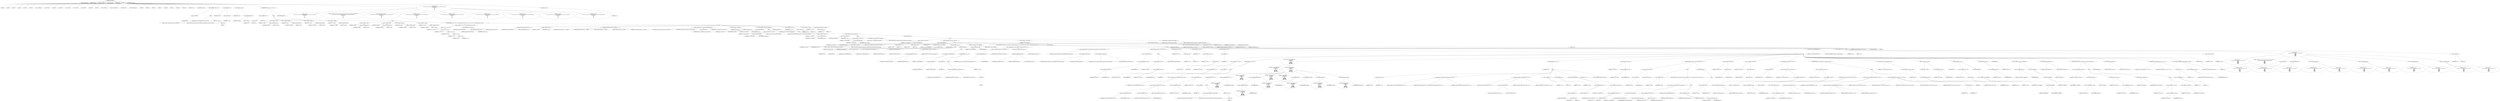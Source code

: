 digraph hostapd_notif_assoc {  
"1000130" [label = "(METHOD,hostapd_notif_assoc)" ]
"1000131" [label = "(PARAM,hostapd_data *hapd)" ]
"1000132" [label = "(PARAM,const u8 *addr)" ]
"1000133" [label = "(PARAM,const u8 *req_ies)" ]
"1000134" [label = "(PARAM,size_t req_ies_len)" ]
"1000135" [label = "(PARAM,int reassoc)" ]
"1000136" [label = "(BLOCK,,)" ]
"1000137" [label = "(LOCAL,v5: int)" ]
"1000138" [label = "(LOCAL,v6: int)" ]
"1000139" [label = "(LOCAL,v8: int)" ]
"1000140" [label = "(LOCAL,v9: int)" ]
"1000141" [label = "(LOCAL,v10: int)" ]
"1000142" [label = "(LOCAL,v11: int)" ]
"1000143" [label = "(LOCAL,v12: hostapd_data *)" ]
"1000144" [label = "(LOCAL,v13: const u8 *)" ]
"1000145" [label = "(LOCAL,v14: int)" ]
"1000146" [label = "(LOCAL,v16: size_t)" ]
"1000147" [label = "(LOCAL,v17: const u8 *)" ]
"1000148" [label = "(LOCAL,v18: sta_info *)" ]
"1000149" [label = "(LOCAL,v19: sta_info *)" ]
"1000150" [label = "(LOCAL,v20: bool)" ]
"1000151" [label = "(LOCAL,v21: int)" ]
"1000152" [label = "(LOCAL,v22: unsigned int)" ]
"1000153" [label = "(LOCAL,v23: wpa_state_machine *)" ]
"1000154" [label = "(LOCAL,v24: wpa_event)" ]
"1000155" [label = "(LOCAL,v25: wpa_state_machine *)" ]
"1000156" [label = "(LOCAL,v26: int)" ]
"1000157" [label = "(LOCAL,v27: int)" ]
"1000158" [label = "(LOCAL,v28: u32)" ]
"1000159" [label = "(LOCAL,v29: int)" ]
"1000160" [label = "(LOCAL,v30: bool)" ]
"1000161" [label = "(LOCAL,v31: int)" ]
"1000162" [label = "(LOCAL,v32: u32)" ]
"1000163" [label = "(LOCAL,v33: u8 *)" ]
"1000164" [label = "(LOCAL,eid: u8 [ 1064 ])" ]
"1000165" [label = "(LOCAL,elems: ieee802_11_elems)" ]
"1000166" [label = "(CONTROL_STRUCTURE,if ( !addr ),if ( !addr ))" ]
"1000167" [label = "(<operator>.logicalNot,!addr)" ]
"1000168" [label = "(IDENTIFIER,addr,!addr)" ]
"1000169" [label = "(BLOCK,,)" ]
"1000170" [label = "(wpa_printf,wpa_printf(2, \"hostapd_notif_assoc: Skip event with no address\"))" ]
"1000171" [label = "(LITERAL,2,wpa_printf(2, \"hostapd_notif_assoc: Skip event with no address\"))" ]
"1000172" [label = "(LITERAL,\"hostapd_notif_assoc: Skip event with no address\",wpa_printf(2, \"hostapd_notif_assoc: Skip event with no address\"))" ]
"1000173" [label = "(RETURN,return -1;,return -1;)" ]
"1000174" [label = "(<operator>.minus,-1)" ]
"1000175" [label = "(LITERAL,1,-1)" ]
"1000176" [label = "(<operator>.assignment,v5 = *addr)" ]
"1000177" [label = "(IDENTIFIER,v5,v5 = *addr)" ]
"1000178" [label = "(<operator>.indirection,*addr)" ]
"1000179" [label = "(IDENTIFIER,addr,v5 = *addr)" ]
"1000180" [label = "(<operator>.assignment,v6 = addr[1])" ]
"1000181" [label = "(IDENTIFIER,v6,v6 = addr[1])" ]
"1000182" [label = "(<operator>.indirectIndexAccess,addr[1])" ]
"1000183" [label = "(IDENTIFIER,addr,v6 = addr[1])" ]
"1000184" [label = "(LITERAL,1,v6 = addr[1])" ]
"1000185" [label = "(CONTROL_STRUCTURE,if ( (v5 & 1) != 0 ),if ( (v5 & 1) != 0 ))" ]
"1000186" [label = "(<operator>.notEquals,(v5 & 1) != 0)" ]
"1000187" [label = "(<operator>.and,v5 & 1)" ]
"1000188" [label = "(IDENTIFIER,v5,v5 & 1)" ]
"1000189" [label = "(LITERAL,1,v5 & 1)" ]
"1000190" [label = "(LITERAL,0,(v5 & 1) != 0)" ]
"1000191" [label = "(BLOCK,,)" ]
"1000192" [label = "(<operator>.assignment,v8 = addr[2])" ]
"1000193" [label = "(IDENTIFIER,v8,v8 = addr[2])" ]
"1000194" [label = "(<operator>.indirectIndexAccess,addr[2])" ]
"1000195" [label = "(IDENTIFIER,addr,v8 = addr[2])" ]
"1000196" [label = "(LITERAL,2,v8 = addr[2])" ]
"1000197" [label = "(<operator>.assignment,v9 = addr[3])" ]
"1000198" [label = "(IDENTIFIER,v9,v9 = addr[3])" ]
"1000199" [label = "(<operator>.indirectIndexAccess,addr[3])" ]
"1000200" [label = "(IDENTIFIER,addr,v9 = addr[3])" ]
"1000201" [label = "(LITERAL,3,v9 = addr[3])" ]
"1000202" [label = "(<operator>.assignment,v10 = addr[4])" ]
"1000203" [label = "(IDENTIFIER,v10,v10 = addr[4])" ]
"1000204" [label = "(<operator>.indirectIndexAccess,addr[4])" ]
"1000205" [label = "(IDENTIFIER,addr,v10 = addr[4])" ]
"1000206" [label = "(LITERAL,4,v10 = addr[4])" ]
"1000207" [label = "(<operator>.assignment,v11 = addr[5])" ]
"1000208" [label = "(IDENTIFIER,v11,v11 = addr[5])" ]
"1000209" [label = "(<operator>.indirectIndexAccess,addr[5])" ]
"1000210" [label = "(IDENTIFIER,addr,v11 = addr[5])" ]
"1000211" [label = "(LITERAL,5,v11 = addr[5])" ]
"1000212" [label = "(CONTROL_STRUCTURE,else,else)" ]
"1000213" [label = "(BLOCK,,)" ]
"1000214" [label = "(<operator>.assignment,v8 = addr[2])" ]
"1000215" [label = "(IDENTIFIER,v8,v8 = addr[2])" ]
"1000216" [label = "(<operator>.indirectIndexAccess,addr[2])" ]
"1000217" [label = "(IDENTIFIER,addr,v8 = addr[2])" ]
"1000218" [label = "(LITERAL,2,v8 = addr[2])" ]
"1000219" [label = "(<operator>.assignment,v9 = addr[3])" ]
"1000220" [label = "(IDENTIFIER,v9,v9 = addr[3])" ]
"1000221" [label = "(<operator>.indirectIndexAccess,addr[3])" ]
"1000222" [label = "(IDENTIFIER,addr,v9 = addr[3])" ]
"1000223" [label = "(LITERAL,3,v9 = addr[3])" ]
"1000224" [label = "(<operator>.assignment,v10 = addr[4])" ]
"1000225" [label = "(IDENTIFIER,v10,v10 = addr[4])" ]
"1000226" [label = "(<operator>.indirectIndexAccess,addr[4])" ]
"1000227" [label = "(IDENTIFIER,addr,v10 = addr[4])" ]
"1000228" [label = "(LITERAL,4,v10 = addr[4])" ]
"1000229" [label = "(<operator>.assignment,v11 = addr[5])" ]
"1000230" [label = "(IDENTIFIER,v11,v11 = addr[5])" ]
"1000231" [label = "(<operator>.indirectIndexAccess,addr[5])" ]
"1000232" [label = "(IDENTIFIER,addr,v11 = addr[5])" ]
"1000233" [label = "(LITERAL,5,v11 = addr[5])" ]
"1000234" [label = "(CONTROL_STRUCTURE,if ( v6 | v5 | v8 | v9 | v10 | v11 && memcmp(addr, hapd->own_addr, 6u) ),if ( v6 | v5 | v8 | v9 | v10 | v11 && memcmp(addr, hapd->own_addr, 6u) ))" ]
"1000235" [label = "(<operator>.logicalAnd,v6 | v5 | v8 | v9 | v10 | v11 && memcmp(addr, hapd->own_addr, 6u))" ]
"1000236" [label = "(<operator>.or,v6 | v5 | v8 | v9 | v10 | v11)" ]
"1000237" [label = "(IDENTIFIER,v6,v6 | v5 | v8 | v9 | v10 | v11)" ]
"1000238" [label = "(<operator>.or,v5 | v8 | v9 | v10 | v11)" ]
"1000239" [label = "(IDENTIFIER,v5,v5 | v8 | v9 | v10 | v11)" ]
"1000240" [label = "(<operator>.or,v8 | v9 | v10 | v11)" ]
"1000241" [label = "(IDENTIFIER,v8,v8 | v9 | v10 | v11)" ]
"1000242" [label = "(<operator>.or,v9 | v10 | v11)" ]
"1000243" [label = "(IDENTIFIER,v9,v9 | v10 | v11)" ]
"1000244" [label = "(<operator>.or,v10 | v11)" ]
"1000245" [label = "(IDENTIFIER,v10,v10 | v11)" ]
"1000246" [label = "(IDENTIFIER,v11,v10 | v11)" ]
"1000247" [label = "(memcmp,memcmp(addr, hapd->own_addr, 6u))" ]
"1000248" [label = "(IDENTIFIER,addr,memcmp(addr, hapd->own_addr, 6u))" ]
"1000249" [label = "(<operator>.indirectFieldAccess,hapd->own_addr)" ]
"1000250" [label = "(IDENTIFIER,hapd,memcmp(addr, hapd->own_addr, 6u))" ]
"1000251" [label = "(FIELD_IDENTIFIER,own_addr,own_addr)" ]
"1000252" [label = "(LITERAL,6u,memcmp(addr, hapd->own_addr, 6u))" ]
"1000253" [label = "(BLOCK,,)" ]
"1000254" [label = "(random_add_randomness,random_add_randomness(addr, 6u))" ]
"1000255" [label = "(IDENTIFIER,addr,random_add_randomness(addr, 6u))" ]
"1000256" [label = "(LITERAL,6u,random_add_randomness(addr, 6u))" ]
"1000257" [label = "(<operator>.assignment,v12 = hapd)" ]
"1000258" [label = "(IDENTIFIER,v12,v12 = hapd)" ]
"1000259" [label = "(IDENTIFIER,hapd,v12 = hapd)" ]
"1000260" [label = "(hostapd_logger,hostapd_logger(hapd, addr, 1u, 2, \"associated\"))" ]
"1000261" [label = "(IDENTIFIER,hapd,hostapd_logger(hapd, addr, 1u, 2, \"associated\"))" ]
"1000262" [label = "(IDENTIFIER,addr,hostapd_logger(hapd, addr, 1u, 2, \"associated\"))" ]
"1000263" [label = "(LITERAL,1u,hostapd_logger(hapd, addr, 1u, 2, \"associated\"))" ]
"1000264" [label = "(LITERAL,2,hostapd_logger(hapd, addr, 1u, 2, \"associated\"))" ]
"1000265" [label = "(LITERAL,\"associated\",hostapd_logger(hapd, addr, 1u, 2, \"associated\"))" ]
"1000266" [label = "(ieee802_11_parse_elems,ieee802_11_parse_elems(req_ies, req_ies_len, &elems, 0))" ]
"1000267" [label = "(IDENTIFIER,req_ies,ieee802_11_parse_elems(req_ies, req_ies_len, &elems, 0))" ]
"1000268" [label = "(IDENTIFIER,req_ies_len,ieee802_11_parse_elems(req_ies, req_ies_len, &elems, 0))" ]
"1000269" [label = "(<operator>.addressOf,&elems)" ]
"1000270" [label = "(IDENTIFIER,elems,ieee802_11_parse_elems(req_ies, req_ies_len, &elems, 0))" ]
"1000271" [label = "(LITERAL,0,ieee802_11_parse_elems(req_ies, req_ies_len, &elems, 0))" ]
"1000272" [label = "(<operator>.assignment,v13 = elems.wps_ie)" ]
"1000273" [label = "(IDENTIFIER,v13,v13 = elems.wps_ie)" ]
"1000274" [label = "(<operator>.fieldAccess,elems.wps_ie)" ]
"1000275" [label = "(IDENTIFIER,elems,v13 = elems.wps_ie)" ]
"1000276" [label = "(FIELD_IDENTIFIER,wps_ie,wps_ie)" ]
"1000277" [label = "(CONTROL_STRUCTURE,if ( elems.wps_ie ),if ( elems.wps_ie ))" ]
"1000278" [label = "(<operator>.fieldAccess,elems.wps_ie)" ]
"1000279" [label = "(IDENTIFIER,elems,if ( elems.wps_ie ))" ]
"1000280" [label = "(FIELD_IDENTIFIER,wps_ie,wps_ie)" ]
"1000281" [label = "(BLOCK,,)" ]
"1000282" [label = "(<operator>.assignment,v14 = elems.wps_ie_len)" ]
"1000283" [label = "(IDENTIFIER,v14,v14 = elems.wps_ie_len)" ]
"1000284" [label = "(<operator>.fieldAccess,elems.wps_ie_len)" ]
"1000285" [label = "(IDENTIFIER,elems,v14 = elems.wps_ie_len)" ]
"1000286" [label = "(FIELD_IDENTIFIER,wps_ie_len,wps_ie_len)" ]
"1000287" [label = "(wpa_printf,wpa_printf(2, \"STA included WPS IE in (Re)AssocReq\"))" ]
"1000288" [label = "(LITERAL,2,wpa_printf(2, \"STA included WPS IE in (Re)AssocReq\"))" ]
"1000289" [label = "(LITERAL,\"STA included WPS IE in (Re)AssocReq\",wpa_printf(2, \"STA included WPS IE in (Re)AssocReq\"))" ]
"1000290" [label = "(CONTROL_STRUCTURE,else,else)" ]
"1000291" [label = "(BLOCK,,)" ]
"1000292" [label = "(<operator>.assignment,v13 = elems.rsn_ie)" ]
"1000293" [label = "(IDENTIFIER,v13,v13 = elems.rsn_ie)" ]
"1000294" [label = "(<operator>.fieldAccess,elems.rsn_ie)" ]
"1000295" [label = "(IDENTIFIER,elems,v13 = elems.rsn_ie)" ]
"1000296" [label = "(FIELD_IDENTIFIER,rsn_ie,rsn_ie)" ]
"1000297" [label = "(CONTROL_STRUCTURE,if ( elems.rsn_ie ),if ( elems.rsn_ie ))" ]
"1000298" [label = "(<operator>.fieldAccess,elems.rsn_ie)" ]
"1000299" [label = "(IDENTIFIER,elems,if ( elems.rsn_ie ))" ]
"1000300" [label = "(FIELD_IDENTIFIER,rsn_ie,rsn_ie)" ]
"1000301" [label = "(BLOCK,,)" ]
"1000302" [label = "(<operator>.assignment,v14 = elems.rsn_ie_len)" ]
"1000303" [label = "(IDENTIFIER,v14,v14 = elems.rsn_ie_len)" ]
"1000304" [label = "(<operator>.fieldAccess,elems.rsn_ie_len)" ]
"1000305" [label = "(IDENTIFIER,elems,v14 = elems.rsn_ie_len)" ]
"1000306" [label = "(FIELD_IDENTIFIER,rsn_ie_len,rsn_ie_len)" ]
"1000307" [label = "(wpa_printf,wpa_printf(2, \"STA included RSN IE in (Re)AssocReq\"))" ]
"1000308" [label = "(LITERAL,2,wpa_printf(2, \"STA included RSN IE in (Re)AssocReq\"))" ]
"1000309" [label = "(LITERAL,\"STA included RSN IE in (Re)AssocReq\",wpa_printf(2, \"STA included RSN IE in (Re)AssocReq\"))" ]
"1000310" [label = "(CONTROL_STRUCTURE,else,else)" ]
"1000311" [label = "(BLOCK,,)" ]
"1000312" [label = "(<operator>.assignment,v13 = elems.wpa_ie)" ]
"1000313" [label = "(IDENTIFIER,v13,v13 = elems.wpa_ie)" ]
"1000314" [label = "(<operator>.fieldAccess,elems.wpa_ie)" ]
"1000315" [label = "(IDENTIFIER,elems,v13 = elems.wpa_ie)" ]
"1000316" [label = "(FIELD_IDENTIFIER,wpa_ie,wpa_ie)" ]
"1000317" [label = "(CONTROL_STRUCTURE,if ( !elems.wpa_ie ),if ( !elems.wpa_ie ))" ]
"1000318" [label = "(<operator>.logicalNot,!elems.wpa_ie)" ]
"1000319" [label = "(<operator>.fieldAccess,elems.wpa_ie)" ]
"1000320" [label = "(IDENTIFIER,elems,!elems.wpa_ie)" ]
"1000321" [label = "(FIELD_IDENTIFIER,wpa_ie,wpa_ie)" ]
"1000322" [label = "(BLOCK,,)" ]
"1000323" [label = "(wpa_printf,wpa_printf(2, \"STA did not include WPS/RSN/WPA IE in (Re)AssocReq\"))" ]
"1000324" [label = "(LITERAL,2,wpa_printf(2, \"STA did not include WPS/RSN/WPA IE in (Re)AssocReq\"))" ]
"1000325" [label = "(LITERAL,\"STA did not include WPS/RSN/WPA IE in (Re)AssocReq\",wpa_printf(2, \"STA did not include WPS/RSN/WPA IE in (Re)AssocReq\"))" ]
"1000326" [label = "(<operator>.assignment,v17 = 0)" ]
"1000327" [label = "(IDENTIFIER,v17,v17 = 0)" ]
"1000328" [label = "(LITERAL,0,v17 = 0)" ]
"1000329" [label = "(<operator>.assignment,v16 = 0)" ]
"1000330" [label = "(IDENTIFIER,v16,v16 = 0)" ]
"1000331" [label = "(LITERAL,0,v16 = 0)" ]
"1000332" [label = "(JUMP_TARGET,LABEL_17)" ]
"1000333" [label = "(<operator>.assignment,v18 = ap_get_sta(hapd, addr))" ]
"1000334" [label = "(IDENTIFIER,v18,v18 = ap_get_sta(hapd, addr))" ]
"1000335" [label = "(ap_get_sta,ap_get_sta(hapd, addr))" ]
"1000336" [label = "(IDENTIFIER,hapd,ap_get_sta(hapd, addr))" ]
"1000337" [label = "(IDENTIFIER,addr,ap_get_sta(hapd, addr))" ]
"1000338" [label = "(CONTROL_STRUCTURE,if ( v18 ),if ( v18 ))" ]
"1000339" [label = "(IDENTIFIER,v18,if ( v18 ))" ]
"1000340" [label = "(BLOCK,,)" ]
"1000341" [label = "(<operator>.assignment,v19 = v18)" ]
"1000342" [label = "(IDENTIFIER,v19,v19 = v18)" ]
"1000343" [label = "(IDENTIFIER,v18,v19 = v18)" ]
"1000344" [label = "(ap_sta_no_session_timeout,ap_sta_no_session_timeout(hapd, v18))" ]
"1000345" [label = "(IDENTIFIER,hapd,ap_sta_no_session_timeout(hapd, v18))" ]
"1000346" [label = "(IDENTIFIER,v18,ap_sta_no_session_timeout(hapd, v18))" ]
"1000347" [label = "(accounting_sta_stop,accounting_sta_stop(hapd, v19))" ]
"1000348" [label = "(IDENTIFIER,hapd,accounting_sta_stop(hapd, v19))" ]
"1000349" [label = "(IDENTIFIER,v19,accounting_sta_stop(hapd, v19))" ]
"1000350" [label = "(<operator>.assignment,v19->timeout_next = STA_NULLFUNC)" ]
"1000351" [label = "(<operator>.indirectFieldAccess,v19->timeout_next)" ]
"1000352" [label = "(IDENTIFIER,v19,v19->timeout_next = STA_NULLFUNC)" ]
"1000353" [label = "(FIELD_IDENTIFIER,timeout_next,timeout_next)" ]
"1000354" [label = "(IDENTIFIER,STA_NULLFUNC,v19->timeout_next = STA_NULLFUNC)" ]
"1000355" [label = "(CONTROL_STRUCTURE,else,else)" ]
"1000356" [label = "(BLOCK,,)" ]
"1000357" [label = "(<operator>.assignment,v19 = ap_sta_add(hapd, addr))" ]
"1000358" [label = "(IDENTIFIER,v19,v19 = ap_sta_add(hapd, addr))" ]
"1000359" [label = "(ap_sta_add,ap_sta_add(hapd, addr))" ]
"1000360" [label = "(IDENTIFIER,hapd,ap_sta_add(hapd, addr))" ]
"1000361" [label = "(IDENTIFIER,addr,ap_sta_add(hapd, addr))" ]
"1000362" [label = "(CONTROL_STRUCTURE,if ( !v19 ),if ( !v19 ))" ]
"1000363" [label = "(<operator>.logicalNot,!v19)" ]
"1000364" [label = "(IDENTIFIER,v19,!v19)" ]
"1000365" [label = "(BLOCK,,)" ]
"1000366" [label = "(hostapd_drv_sta_disassoc,hostapd_drv_sta_disassoc(hapd, addr, 5))" ]
"1000367" [label = "(IDENTIFIER,hapd,hostapd_drv_sta_disassoc(hapd, addr, 5))" ]
"1000368" [label = "(IDENTIFIER,addr,hostapd_drv_sta_disassoc(hapd, addr, 5))" ]
"1000369" [label = "(LITERAL,5,hostapd_drv_sta_disassoc(hapd, addr, 5))" ]
"1000370" [label = "(RETURN,return -1;,return -1;)" ]
"1000371" [label = "(<operator>.minus,-1)" ]
"1000372" [label = "(LITERAL,1,-1)" ]
"1000373" [label = "(<operators>.assignmentAnd,v19->flags &= 0xFFFECFFF)" ]
"1000374" [label = "(<operator>.indirectFieldAccess,v19->flags)" ]
"1000375" [label = "(IDENTIFIER,v19,v19->flags &= 0xFFFECFFF)" ]
"1000376" [label = "(FIELD_IDENTIFIER,flags,flags)" ]
"1000377" [label = "(LITERAL,0xFFFECFFF,v19->flags &= 0xFFFECFFF)" ]
"1000378" [label = "(CONTROL_STRUCTURE,if ( hapd->iface->drv_max_acl_mac_addrs || hostapd_check_acl(hapd, addr, 0) == 1 ),if ( hapd->iface->drv_max_acl_mac_addrs || hostapd_check_acl(hapd, addr, 0) == 1 ))" ]
"1000379" [label = "(<operator>.logicalOr,hapd->iface->drv_max_acl_mac_addrs || hostapd_check_acl(hapd, addr, 0) == 1)" ]
"1000380" [label = "(<operator>.indirectFieldAccess,hapd->iface->drv_max_acl_mac_addrs)" ]
"1000381" [label = "(<operator>.indirectFieldAccess,hapd->iface)" ]
"1000382" [label = "(IDENTIFIER,hapd,hapd->iface->drv_max_acl_mac_addrs || hostapd_check_acl(hapd, addr, 0) == 1)" ]
"1000383" [label = "(FIELD_IDENTIFIER,iface,iface)" ]
"1000384" [label = "(FIELD_IDENTIFIER,drv_max_acl_mac_addrs,drv_max_acl_mac_addrs)" ]
"1000385" [label = "(<operator>.equals,hostapd_check_acl(hapd, addr, 0) == 1)" ]
"1000386" [label = "(hostapd_check_acl,hostapd_check_acl(hapd, addr, 0))" ]
"1000387" [label = "(IDENTIFIER,hapd,hostapd_check_acl(hapd, addr, 0))" ]
"1000388" [label = "(IDENTIFIER,addr,hostapd_check_acl(hapd, addr, 0))" ]
"1000389" [label = "(LITERAL,0,hostapd_check_acl(hapd, addr, 0))" ]
"1000390" [label = "(LITERAL,1,hostapd_check_acl(hapd, addr, 0) == 1)" ]
"1000391" [label = "(BLOCK,,)" ]
"1000392" [label = "(ap_copy_sta_supp_op_classes,ap_copy_sta_supp_op_classes(v19, elems.supp_op_classes, elems.supp_op_classes_len))" ]
"1000393" [label = "(IDENTIFIER,v19,ap_copy_sta_supp_op_classes(v19, elems.supp_op_classes, elems.supp_op_classes_len))" ]
"1000394" [label = "(<operator>.fieldAccess,elems.supp_op_classes)" ]
"1000395" [label = "(IDENTIFIER,elems,ap_copy_sta_supp_op_classes(v19, elems.supp_op_classes, elems.supp_op_classes_len))" ]
"1000396" [label = "(FIELD_IDENTIFIER,supp_op_classes,supp_op_classes)" ]
"1000397" [label = "(<operator>.fieldAccess,elems.supp_op_classes_len)" ]
"1000398" [label = "(IDENTIFIER,elems,ap_copy_sta_supp_op_classes(v19, elems.supp_op_classes, elems.supp_op_classes_len))" ]
"1000399" [label = "(FIELD_IDENTIFIER,supp_op_classes_len,supp_op_classes_len)" ]
"1000400" [label = "(CONTROL_STRUCTURE,if ( !hapd->conf->wpa ),if ( !hapd->conf->wpa ))" ]
"1000401" [label = "(<operator>.logicalNot,!hapd->conf->wpa)" ]
"1000402" [label = "(<operator>.indirectFieldAccess,hapd->conf->wpa)" ]
"1000403" [label = "(<operator>.indirectFieldAccess,hapd->conf)" ]
"1000404" [label = "(IDENTIFIER,hapd,!hapd->conf->wpa)" ]
"1000405" [label = "(FIELD_IDENTIFIER,conf,conf)" ]
"1000406" [label = "(FIELD_IDENTIFIER,wpa,wpa)" ]
"1000407" [label = "(BLOCK,,)" ]
"1000408" [label = "(<operator>.assignment,v22 = v19->flags)" ]
"1000409" [label = "(IDENTIFIER,v22,v22 = v19->flags)" ]
"1000410" [label = "(<operator>.indirectFieldAccess,v19->flags)" ]
"1000411" [label = "(IDENTIFIER,v19,v22 = v19->flags)" ]
"1000412" [label = "(FIELD_IDENTIFIER,flags,flags)" ]
"1000413" [label = "(CONTROL_STRUCTURE,goto LABEL_29;,goto LABEL_29;)" ]
"1000414" [label = "(<operator>.assignment,v20 = v17 == 0)" ]
"1000415" [label = "(IDENTIFIER,v20,v20 = v17 == 0)" ]
"1000416" [label = "(<operator>.equals,v17 == 0)" ]
"1000417" [label = "(IDENTIFIER,v17,v17 == 0)" ]
"1000418" [label = "(LITERAL,0,v17 == 0)" ]
"1000419" [label = "(CONTROL_STRUCTURE,if ( v17 ),if ( v17 ))" ]
"1000420" [label = "(IDENTIFIER,v17,if ( v17 ))" ]
"1000421" [label = "(<operator>.assignment,v20 = v16 == 0)" ]
"1000422" [label = "(IDENTIFIER,v20,v20 = v16 == 0)" ]
"1000423" [label = "(<operator>.equals,v16 == 0)" ]
"1000424" [label = "(IDENTIFIER,v16,v16 == 0)" ]
"1000425" [label = "(LITERAL,0,v16 == 0)" ]
"1000426" [label = "(CONTROL_STRUCTURE,if ( !v20 ),if ( !v20 ))" ]
"1000427" [label = "(<operator>.logicalNot,!v20)" ]
"1000428" [label = "(IDENTIFIER,v20,!v20)" ]
"1000429" [label = "(BLOCK,,)" ]
"1000430" [label = "(<operator>.assignment,v25 = v19->wpa_sm)" ]
"1000431" [label = "(IDENTIFIER,v25,v25 = v19->wpa_sm)" ]
"1000432" [label = "(<operator>.indirectFieldAccess,v19->wpa_sm)" ]
"1000433" [label = "(IDENTIFIER,v19,v25 = v19->wpa_sm)" ]
"1000434" [label = "(FIELD_IDENTIFIER,wpa_sm,wpa_sm)" ]
"1000435" [label = "(CONTROL_STRUCTURE,if ( !v25 ),if ( !v25 ))" ]
"1000436" [label = "(<operator>.logicalNot,!v25)" ]
"1000437" [label = "(IDENTIFIER,v25,!v25)" ]
"1000438" [label = "(BLOCK,,)" ]
"1000439" [label = "(<operator>.assignment,v25 = wpa_auth_sta_init(hapd->wpa_auth, v19->addr, 0))" ]
"1000440" [label = "(IDENTIFIER,v25,v25 = wpa_auth_sta_init(hapd->wpa_auth, v19->addr, 0))" ]
"1000441" [label = "(wpa_auth_sta_init,wpa_auth_sta_init(hapd->wpa_auth, v19->addr, 0))" ]
"1000442" [label = "(<operator>.indirectFieldAccess,hapd->wpa_auth)" ]
"1000443" [label = "(IDENTIFIER,hapd,wpa_auth_sta_init(hapd->wpa_auth, v19->addr, 0))" ]
"1000444" [label = "(FIELD_IDENTIFIER,wpa_auth,wpa_auth)" ]
"1000445" [label = "(<operator>.indirectFieldAccess,v19->addr)" ]
"1000446" [label = "(IDENTIFIER,v19,wpa_auth_sta_init(hapd->wpa_auth, v19->addr, 0))" ]
"1000447" [label = "(FIELD_IDENTIFIER,addr,addr)" ]
"1000448" [label = "(LITERAL,0,wpa_auth_sta_init(hapd->wpa_auth, v19->addr, 0))" ]
"1000449" [label = "(<operator>.assignment,v19->wpa_sm = v25)" ]
"1000450" [label = "(<operator>.indirectFieldAccess,v19->wpa_sm)" ]
"1000451" [label = "(IDENTIFIER,v19,v19->wpa_sm = v25)" ]
"1000452" [label = "(FIELD_IDENTIFIER,wpa_sm,wpa_sm)" ]
"1000453" [label = "(IDENTIFIER,v25,v19->wpa_sm = v25)" ]
"1000454" [label = "(CONTROL_STRUCTURE,if ( !v25 ),if ( !v25 ))" ]
"1000455" [label = "(<operator>.logicalNot,!v25)" ]
"1000456" [label = "(IDENTIFIER,v25,!v25)" ]
"1000457" [label = "(BLOCK,,)" ]
"1000458" [label = "(wpa_printf,wpa_printf(5, \"Failed to initialize WPA state machine\"))" ]
"1000459" [label = "(LITERAL,5,wpa_printf(5, \"Failed to initialize WPA state machine\"))" ]
"1000460" [label = "(LITERAL,\"Failed to initialize WPA state machine\",wpa_printf(5, \"Failed to initialize WPA state machine\"))" ]
"1000461" [label = "(RETURN,return -1;,return -1;)" ]
"1000462" [label = "(<operator>.minus,-1)" ]
"1000463" [label = "(LITERAL,1,-1)" ]
"1000464" [label = "(<operator>.assignment,v26 = wpa_validate_wpa_ie(\n                        hapd->wpa_auth,\n                        v25,\n                        hapd->iface->freq,\n                        v17,\n                        v16,\n                        elems.mdie,\n                        elems.mdie_len,\n                        elems.owe_dh,\n                        elems.owe_dh_len))" ]
"1000465" [label = "(IDENTIFIER,v26,v26 = wpa_validate_wpa_ie(\n                        hapd->wpa_auth,\n                        v25,\n                        hapd->iface->freq,\n                        v17,\n                        v16,\n                        elems.mdie,\n                        elems.mdie_len,\n                        elems.owe_dh,\n                        elems.owe_dh_len))" ]
"1000466" [label = "(wpa_validate_wpa_ie,wpa_validate_wpa_ie(\n                        hapd->wpa_auth,\n                        v25,\n                        hapd->iface->freq,\n                        v17,\n                        v16,\n                        elems.mdie,\n                        elems.mdie_len,\n                        elems.owe_dh,\n                        elems.owe_dh_len))" ]
"1000467" [label = "(<operator>.indirectFieldAccess,hapd->wpa_auth)" ]
"1000468" [label = "(IDENTIFIER,hapd,wpa_validate_wpa_ie(\n                        hapd->wpa_auth,\n                        v25,\n                        hapd->iface->freq,\n                        v17,\n                        v16,\n                        elems.mdie,\n                        elems.mdie_len,\n                        elems.owe_dh,\n                        elems.owe_dh_len))" ]
"1000469" [label = "(FIELD_IDENTIFIER,wpa_auth,wpa_auth)" ]
"1000470" [label = "(IDENTIFIER,v25,wpa_validate_wpa_ie(\n                        hapd->wpa_auth,\n                        v25,\n                        hapd->iface->freq,\n                        v17,\n                        v16,\n                        elems.mdie,\n                        elems.mdie_len,\n                        elems.owe_dh,\n                        elems.owe_dh_len))" ]
"1000471" [label = "(<operator>.indirectFieldAccess,hapd->iface->freq)" ]
"1000472" [label = "(<operator>.indirectFieldAccess,hapd->iface)" ]
"1000473" [label = "(IDENTIFIER,hapd,wpa_validate_wpa_ie(\n                        hapd->wpa_auth,\n                        v25,\n                        hapd->iface->freq,\n                        v17,\n                        v16,\n                        elems.mdie,\n                        elems.mdie_len,\n                        elems.owe_dh,\n                        elems.owe_dh_len))" ]
"1000474" [label = "(FIELD_IDENTIFIER,iface,iface)" ]
"1000475" [label = "(FIELD_IDENTIFIER,freq,freq)" ]
"1000476" [label = "(IDENTIFIER,v17,wpa_validate_wpa_ie(\n                        hapd->wpa_auth,\n                        v25,\n                        hapd->iface->freq,\n                        v17,\n                        v16,\n                        elems.mdie,\n                        elems.mdie_len,\n                        elems.owe_dh,\n                        elems.owe_dh_len))" ]
"1000477" [label = "(IDENTIFIER,v16,wpa_validate_wpa_ie(\n                        hapd->wpa_auth,\n                        v25,\n                        hapd->iface->freq,\n                        v17,\n                        v16,\n                        elems.mdie,\n                        elems.mdie_len,\n                        elems.owe_dh,\n                        elems.owe_dh_len))" ]
"1000478" [label = "(<operator>.fieldAccess,elems.mdie)" ]
"1000479" [label = "(IDENTIFIER,elems,wpa_validate_wpa_ie(\n                        hapd->wpa_auth,\n                        v25,\n                        hapd->iface->freq,\n                        v17,\n                        v16,\n                        elems.mdie,\n                        elems.mdie_len,\n                        elems.owe_dh,\n                        elems.owe_dh_len))" ]
"1000480" [label = "(FIELD_IDENTIFIER,mdie,mdie)" ]
"1000481" [label = "(<operator>.fieldAccess,elems.mdie_len)" ]
"1000482" [label = "(IDENTIFIER,elems,wpa_validate_wpa_ie(\n                        hapd->wpa_auth,\n                        v25,\n                        hapd->iface->freq,\n                        v17,\n                        v16,\n                        elems.mdie,\n                        elems.mdie_len,\n                        elems.owe_dh,\n                        elems.owe_dh_len))" ]
"1000483" [label = "(FIELD_IDENTIFIER,mdie_len,mdie_len)" ]
"1000484" [label = "(<operator>.fieldAccess,elems.owe_dh)" ]
"1000485" [label = "(IDENTIFIER,elems,wpa_validate_wpa_ie(\n                        hapd->wpa_auth,\n                        v25,\n                        hapd->iface->freq,\n                        v17,\n                        v16,\n                        elems.mdie,\n                        elems.mdie_len,\n                        elems.owe_dh,\n                        elems.owe_dh_len))" ]
"1000486" [label = "(FIELD_IDENTIFIER,owe_dh,owe_dh)" ]
"1000487" [label = "(<operator>.fieldAccess,elems.owe_dh_len)" ]
"1000488" [label = "(IDENTIFIER,elems,wpa_validate_wpa_ie(\n                        hapd->wpa_auth,\n                        v25,\n                        hapd->iface->freq,\n                        v17,\n                        v16,\n                        elems.mdie,\n                        elems.mdie_len,\n                        elems.owe_dh,\n                        elems.owe_dh_len))" ]
"1000489" [label = "(FIELD_IDENTIFIER,owe_dh_len,owe_dh_len)" ]
"1000490" [label = "(CONTROL_STRUCTURE,if ( v26 ),if ( v26 ))" ]
"1000491" [label = "(IDENTIFIER,v26,if ( v26 ))" ]
"1000492" [label = "(BLOCK,,)" ]
"1000493" [label = "(<operator>.assignment,v27 = v26)" ]
"1000494" [label = "(IDENTIFIER,v27,v27 = v26)" ]
"1000495" [label = "(IDENTIFIER,v26,v27 = v26)" ]
"1000496" [label = "(wpa_printf,wpa_printf(2, \"WPA/RSN information element rejected? (res %u)\", v26))" ]
"1000497" [label = "(LITERAL,2,wpa_printf(2, \"WPA/RSN information element rejected? (res %u)\", v26))" ]
"1000498" [label = "(LITERAL,\"WPA/RSN information element rejected? (res %u)\",wpa_printf(2, \"WPA/RSN information element rejected? (res %u)\", v26))" ]
"1000499" [label = "(IDENTIFIER,v26,wpa_printf(2, \"WPA/RSN information element rejected? (res %u)\", v26))" ]
"1000500" [label = "(wpa_hexdump,wpa_hexdump(2, (const unsigned __int8 *)\"IE\", v17, v16))" ]
"1000501" [label = "(LITERAL,2,wpa_hexdump(2, (const unsigned __int8 *)\"IE\", v17, v16))" ]
"1000502" [label = "(<operator>.cast,(const unsigned __int8 *)\"IE\")" ]
"1000503" [label = "(UNKNOWN,const unsigned __int8 *,const unsigned __int8 *)" ]
"1000504" [label = "(LITERAL,\"IE\",(const unsigned __int8 *)\"IE\")" ]
"1000505" [label = "(IDENTIFIER,v17,wpa_hexdump(2, (const unsigned __int8 *)\"IE\", v17, v16))" ]
"1000506" [label = "(IDENTIFIER,v16,wpa_hexdump(2, (const unsigned __int8 *)\"IE\", v17, v16))" ]
"1000507" [label = "(<operator>.assignment,v21 = 13)" ]
"1000508" [label = "(IDENTIFIER,v21,v21 = 13)" ]
"1000509" [label = "(LITERAL,13,v21 = 13)" ]
"1000510" [label = "(<operator>.assignment,v12 = hapd)" ]
"1000511" [label = "(IDENTIFIER,v12,v12 = hapd)" ]
"1000512" [label = "(IDENTIFIER,hapd,v12 = hapd)" ]
"1000513" [label = "(CONTROL_STRUCTURE,if ( (unsigned int)(v27 - 2) < 7 ),if ( (unsigned int)(v27 - 2) < 7 ))" ]
"1000514" [label = "(<operator>.lessThan,(unsigned int)(v27 - 2) < 7)" ]
"1000515" [label = "(<operator>.cast,(unsigned int)(v27 - 2))" ]
"1000516" [label = "(UNKNOWN,unsigned int,unsigned int)" ]
"1000517" [label = "(<operator>.subtraction,v27 - 2)" ]
"1000518" [label = "(IDENTIFIER,v27,v27 - 2)" ]
"1000519" [label = "(LITERAL,2,v27 - 2)" ]
"1000520" [label = "(LITERAL,7,(unsigned int)(v27 - 2) < 7)" ]
"1000521" [label = "(<operator>.assignment,v21 = dword_8B440[v27 - 2])" ]
"1000522" [label = "(IDENTIFIER,v21,v21 = dword_8B440[v27 - 2])" ]
"1000523" [label = "(<operator>.indirectIndexAccess,dword_8B440[v27 - 2])" ]
"1000524" [label = "(IDENTIFIER,dword_8B440,v21 = dword_8B440[v27 - 2])" ]
"1000525" [label = "(<operator>.subtraction,v27 - 2)" ]
"1000526" [label = "(IDENTIFIER,v27,v27 - 2)" ]
"1000527" [label = "(LITERAL,2,v27 - 2)" ]
"1000528" [label = "(CONTROL_STRUCTURE,goto LABEL_41;,goto LABEL_41;)" ]
"1000529" [label = "(<operator>.assignment,v28 = v19->flags)" ]
"1000530" [label = "(IDENTIFIER,v28,v28 = v19->flags)" ]
"1000531" [label = "(<operator>.indirectFieldAccess,v19->flags)" ]
"1000532" [label = "(IDENTIFIER,v19,v28 = v19->flags)" ]
"1000533" [label = "(FIELD_IDENTIFIER,flags,flags)" ]
"1000534" [label = "(CONTROL_STRUCTURE,if ( (v28 & 0x402) == 1026 ),if ( (v28 & 0x402) == 1026 ))" ]
"1000535" [label = "(<operator>.equals,(v28 & 0x402) == 1026)" ]
"1000536" [label = "(<operator>.and,v28 & 0x402)" ]
"1000537" [label = "(IDENTIFIER,v28,v28 & 0x402)" ]
"1000538" [label = "(LITERAL,0x402,v28 & 0x402)" ]
"1000539" [label = "(LITERAL,1026,(v28 & 0x402) == 1026)" ]
"1000540" [label = "(BLOCK,,)" ]
"1000541" [label = "(<operator>.assignment,v12 = hapd)" ]
"1000542" [label = "(IDENTIFIER,v12,v12 = hapd)" ]
"1000543" [label = "(IDENTIFIER,hapd,v12 = hapd)" ]
"1000544" [label = "(CONTROL_STRUCTURE,if ( !v19->sa_query_timed_out && v19->sa_query_count >= 1 ),if ( !v19->sa_query_timed_out && v19->sa_query_count >= 1 ))" ]
"1000545" [label = "(<operator>.logicalAnd,!v19->sa_query_timed_out && v19->sa_query_count >= 1)" ]
"1000546" [label = "(<operator>.logicalNot,!v19->sa_query_timed_out)" ]
"1000547" [label = "(<operator>.indirectFieldAccess,v19->sa_query_timed_out)" ]
"1000548" [label = "(IDENTIFIER,v19,!v19->sa_query_timed_out)" ]
"1000549" [label = "(FIELD_IDENTIFIER,sa_query_timed_out,sa_query_timed_out)" ]
"1000550" [label = "(<operator>.greaterEqualsThan,v19->sa_query_count >= 1)" ]
"1000551" [label = "(<operator>.indirectFieldAccess,v19->sa_query_count)" ]
"1000552" [label = "(IDENTIFIER,v19,v19->sa_query_count >= 1)" ]
"1000553" [label = "(FIELD_IDENTIFIER,sa_query_count,sa_query_count)" ]
"1000554" [label = "(LITERAL,1,v19->sa_query_count >= 1)" ]
"1000555" [label = "(BLOCK,,)" ]
"1000556" [label = "(ap_check_sa_query_timeout,ap_check_sa_query_timeout(hapd, v19))" ]
"1000557" [label = "(IDENTIFIER,hapd,ap_check_sa_query_timeout(hapd, v19))" ]
"1000558" [label = "(IDENTIFIER,v19,ap_check_sa_query_timeout(hapd, v19))" ]
"1000559" [label = "(<operator>.assignment,v28 = v19->flags)" ]
"1000560" [label = "(IDENTIFIER,v28,v28 = v19->flags)" ]
"1000561" [label = "(<operator>.indirectFieldAccess,v19->flags)" ]
"1000562" [label = "(IDENTIFIER,v19,v28 = v19->flags)" ]
"1000563" [label = "(FIELD_IDENTIFIER,flags,flags)" ]
"1000564" [label = "(CONTROL_STRUCTURE,else,else)" ]
"1000565" [label = "(BLOCK,,)" ]
"1000566" [label = "(<operator>.assignment,v12 = hapd)" ]
"1000567" [label = "(IDENTIFIER,v12,v12 = hapd)" ]
"1000568" [label = "(IDENTIFIER,hapd,v12 = hapd)" ]
"1000569" [label = "(<operator>.assignment,v29 = v28 & 0x402)" ]
"1000570" [label = "(IDENTIFIER,v29,v29 = v28 & 0x402)" ]
"1000571" [label = "(<operator>.and,v28 & 0x402)" ]
"1000572" [label = "(IDENTIFIER,v28,v28 & 0x402)" ]
"1000573" [label = "(LITERAL,0x402,v28 & 0x402)" ]
"1000574" [label = "(<operator>.assignment,v30 = v29 == 1026)" ]
"1000575" [label = "(IDENTIFIER,v30,v30 = v29 == 1026)" ]
"1000576" [label = "(<operator>.equals,v29 == 1026)" ]
"1000577" [label = "(IDENTIFIER,v29,v29 == 1026)" ]
"1000578" [label = "(LITERAL,1026,v29 == 1026)" ]
"1000579" [label = "(CONTROL_STRUCTURE,if ( v29 == 1026 ),if ( v29 == 1026 ))" ]
"1000580" [label = "(<operator>.equals,v29 == 1026)" ]
"1000581" [label = "(IDENTIFIER,v29,v29 == 1026)" ]
"1000582" [label = "(LITERAL,1026,v29 == 1026)" ]
"1000583" [label = "(<operator>.assignment,v30 = v19->sa_query_timed_out == 0)" ]
"1000584" [label = "(IDENTIFIER,v30,v30 = v19->sa_query_timed_out == 0)" ]
"1000585" [label = "(<operator>.equals,v19->sa_query_timed_out == 0)" ]
"1000586" [label = "(<operator>.indirectFieldAccess,v19->sa_query_timed_out)" ]
"1000587" [label = "(IDENTIFIER,v19,v19->sa_query_timed_out == 0)" ]
"1000588" [label = "(FIELD_IDENTIFIER,sa_query_timed_out,sa_query_timed_out)" ]
"1000589" [label = "(LITERAL,0,v19->sa_query_timed_out == 0)" ]
"1000590" [label = "(CONTROL_STRUCTURE,if ( v30 && v19->auth_alg != 2 ),if ( v30 && v19->auth_alg != 2 ))" ]
"1000591" [label = "(<operator>.logicalAnd,v30 && v19->auth_alg != 2)" ]
"1000592" [label = "(IDENTIFIER,v30,v30 && v19->auth_alg != 2)" ]
"1000593" [label = "(<operator>.notEquals,v19->auth_alg != 2)" ]
"1000594" [label = "(<operator>.indirectFieldAccess,v19->auth_alg)" ]
"1000595" [label = "(IDENTIFIER,v19,v19->auth_alg != 2)" ]
"1000596" [label = "(FIELD_IDENTIFIER,auth_alg,auth_alg)" ]
"1000597" [label = "(LITERAL,2,v19->auth_alg != 2)" ]
"1000598" [label = "(BLOCK,,)" ]
"1000599" [label = "(CONTROL_STRUCTURE,if ( !v19->sa_query_count ),if ( !v19->sa_query_count ))" ]
"1000600" [label = "(<operator>.logicalNot,!v19->sa_query_count)" ]
"1000601" [label = "(<operator>.indirectFieldAccess,v19->sa_query_count)" ]
"1000602" [label = "(IDENTIFIER,v19,!v19->sa_query_count)" ]
"1000603" [label = "(FIELD_IDENTIFIER,sa_query_count,sa_query_count)" ]
"1000604" [label = "(ap_sta_start_sa_query,ap_sta_start_sa_query(v12, v19))" ]
"1000605" [label = "(IDENTIFIER,v12,ap_sta_start_sa_query(v12, v19))" ]
"1000606" [label = "(IDENTIFIER,v19,ap_sta_start_sa_query(v12, v19))" ]
"1000607" [label = "(<operator>.assignment,v33 = hostapd_eid_assoc_comeback_time(v12, v19, eid))" ]
"1000608" [label = "(IDENTIFIER,v33,v33 = hostapd_eid_assoc_comeback_time(v12, v19, eid))" ]
"1000609" [label = "(hostapd_eid_assoc_comeback_time,hostapd_eid_assoc_comeback_time(v12, v19, eid))" ]
"1000610" [label = "(IDENTIFIER,v12,hostapd_eid_assoc_comeback_time(v12, v19, eid))" ]
"1000611" [label = "(IDENTIFIER,v19,hostapd_eid_assoc_comeback_time(v12, v19, eid))" ]
"1000612" [label = "(IDENTIFIER,eid,hostapd_eid_assoc_comeback_time(v12, v19, eid))" ]
"1000613" [label = "(hostapd_sta_assoc,hostapd_sta_assoc(v12, addr, reassoc, 0x1Eu, eid, v33 - eid))" ]
"1000614" [label = "(IDENTIFIER,v12,hostapd_sta_assoc(v12, addr, reassoc, 0x1Eu, eid, v33 - eid))" ]
"1000615" [label = "(IDENTIFIER,addr,hostapd_sta_assoc(v12, addr, reassoc, 0x1Eu, eid, v33 - eid))" ]
"1000616" [label = "(IDENTIFIER,reassoc,hostapd_sta_assoc(v12, addr, reassoc, 0x1Eu, eid, v33 - eid))" ]
"1000617" [label = "(LITERAL,0x1Eu,hostapd_sta_assoc(v12, addr, reassoc, 0x1Eu, eid, v33 - eid))" ]
"1000618" [label = "(IDENTIFIER,eid,hostapd_sta_assoc(v12, addr, reassoc, 0x1Eu, eid, v33 - eid))" ]
"1000619" [label = "(<operator>.subtraction,v33 - eid)" ]
"1000620" [label = "(IDENTIFIER,v33,v33 - eid)" ]
"1000621" [label = "(IDENTIFIER,eid,v33 - eid)" ]
"1000622" [label = "(RETURN,return 0;,return 0;)" ]
"1000623" [label = "(LITERAL,0,return 0;)" ]
"1000624" [label = "(<operator>.assignment,v31 = wpa_auth_uses_mfp(v19->wpa_sm))" ]
"1000625" [label = "(IDENTIFIER,v31,v31 = wpa_auth_uses_mfp(v19->wpa_sm))" ]
"1000626" [label = "(wpa_auth_uses_mfp,wpa_auth_uses_mfp(v19->wpa_sm))" ]
"1000627" [label = "(<operator>.indirectFieldAccess,v19->wpa_sm)" ]
"1000628" [label = "(IDENTIFIER,v19,wpa_auth_uses_mfp(v19->wpa_sm))" ]
"1000629" [label = "(FIELD_IDENTIFIER,wpa_sm,wpa_sm)" ]
"1000630" [label = "(<operator>.assignment,v32 = v19->flags)" ]
"1000631" [label = "(IDENTIFIER,v32,v32 = v19->flags)" ]
"1000632" [label = "(<operator>.indirectFieldAccess,v19->flags)" ]
"1000633" [label = "(IDENTIFIER,v19,v32 = v19->flags)" ]
"1000634" [label = "(FIELD_IDENTIFIER,flags,flags)" ]
"1000635" [label = "(CONTROL_STRUCTURE,if ( v31 ),if ( v31 ))" ]
"1000636" [label = "(IDENTIFIER,v31,if ( v31 ))" ]
"1000637" [label = "(<operator>.assignment,v22 = v32 | 0x400)" ]
"1000638" [label = "(IDENTIFIER,v22,v22 = v32 | 0x400)" ]
"1000639" [label = "(<operator>.or,v32 | 0x400)" ]
"1000640" [label = "(IDENTIFIER,v32,v32 | 0x400)" ]
"1000641" [label = "(LITERAL,0x400,v32 | 0x400)" ]
"1000642" [label = "(CONTROL_STRUCTURE,else,else)" ]
"1000643" [label = "(<operator>.assignment,v22 = v32 & 0xFFFFFBFF)" ]
"1000644" [label = "(IDENTIFIER,v22,v22 = v32 & 0xFFFFFBFF)" ]
"1000645" [label = "(<operator>.and,v32 & 0xFFFFFBFF)" ]
"1000646" [label = "(IDENTIFIER,v32,v32 & 0xFFFFFBFF)" ]
"1000647" [label = "(LITERAL,0xFFFFFBFF,v32 & 0xFFFFFBFF)" ]
"1000648" [label = "(<operator>.assignment,v19->flags = v22)" ]
"1000649" [label = "(<operator>.indirectFieldAccess,v19->flags)" ]
"1000650" [label = "(IDENTIFIER,v19,v19->flags = v22)" ]
"1000651" [label = "(FIELD_IDENTIFIER,flags,flags)" ]
"1000652" [label = "(IDENTIFIER,v22,v19->flags = v22)" ]
"1000653" [label = "(JUMP_TARGET,LABEL_29)" ]
"1000654" [label = "(<operator>.assignment,v19->flags = v22 & 0xFFF7FFFC | 3)" ]
"1000655" [label = "(<operator>.indirectFieldAccess,v19->flags)" ]
"1000656" [label = "(IDENTIFIER,v19,v19->flags = v22 & 0xFFF7FFFC | 3)" ]
"1000657" [label = "(FIELD_IDENTIFIER,flags,flags)" ]
"1000658" [label = "(<operator>.or,v22 & 0xFFF7FFFC | 3)" ]
"1000659" [label = "(<operator>.and,v22 & 0xFFF7FFFC)" ]
"1000660" [label = "(IDENTIFIER,v22,v22 & 0xFFF7FFFC)" ]
"1000661" [label = "(LITERAL,0xFFF7FFFC,v22 & 0xFFF7FFFC)" ]
"1000662" [label = "(LITERAL,3,v22 & 0xFFF7FFFC | 3)" ]
"1000663" [label = "(hostapd_set_sta_flags,hostapd_set_sta_flags(v12, v19))" ]
"1000664" [label = "(IDENTIFIER,v12,hostapd_set_sta_flags(v12, v19))" ]
"1000665" [label = "(IDENTIFIER,v19,hostapd_set_sta_flags(v12, v19))" ]
"1000666" [label = "(CONTROL_STRUCTURE,if ( reassoc && v19->auth_alg == 2 ),if ( reassoc && v19->auth_alg == 2 ))" ]
"1000667" [label = "(<operator>.logicalAnd,reassoc && v19->auth_alg == 2)" ]
"1000668" [label = "(IDENTIFIER,reassoc,reassoc && v19->auth_alg == 2)" ]
"1000669" [label = "(<operator>.equals,v19->auth_alg == 2)" ]
"1000670" [label = "(<operator>.indirectFieldAccess,v19->auth_alg)" ]
"1000671" [label = "(IDENTIFIER,v19,v19->auth_alg == 2)" ]
"1000672" [label = "(FIELD_IDENTIFIER,auth_alg,auth_alg)" ]
"1000673" [label = "(LITERAL,2,v19->auth_alg == 2)" ]
"1000674" [label = "(BLOCK,,)" ]
"1000675" [label = "(<operator>.assignment,v23 = v19->wpa_sm)" ]
"1000676" [label = "(IDENTIFIER,v23,v23 = v19->wpa_sm)" ]
"1000677" [label = "(<operator>.indirectFieldAccess,v19->wpa_sm)" ]
"1000678" [label = "(IDENTIFIER,v19,v23 = v19->wpa_sm)" ]
"1000679" [label = "(FIELD_IDENTIFIER,wpa_sm,wpa_sm)" ]
"1000680" [label = "(<operator>.assignment,v24 = WPA_ASSOC_FT)" ]
"1000681" [label = "(IDENTIFIER,v24,v24 = WPA_ASSOC_FT)" ]
"1000682" [label = "(IDENTIFIER,WPA_ASSOC_FT,v24 = WPA_ASSOC_FT)" ]
"1000683" [label = "(CONTROL_STRUCTURE,else,else)" ]
"1000684" [label = "(BLOCK,,)" ]
"1000685" [label = "(<operator>.assignment,v23 = v19->wpa_sm)" ]
"1000686" [label = "(IDENTIFIER,v23,v23 = v19->wpa_sm)" ]
"1000687" [label = "(<operator>.indirectFieldAccess,v19->wpa_sm)" ]
"1000688" [label = "(IDENTIFIER,v19,v23 = v19->wpa_sm)" ]
"1000689" [label = "(FIELD_IDENTIFIER,wpa_sm,wpa_sm)" ]
"1000690" [label = "(<operator>.assignment,v24 = WPA_ASSOC)" ]
"1000691" [label = "(IDENTIFIER,v24,v24 = WPA_ASSOC)" ]
"1000692" [label = "(IDENTIFIER,WPA_ASSOC,v24 = WPA_ASSOC)" ]
"1000693" [label = "(wpa_auth_sm_event,wpa_auth_sm_event(v23, v24))" ]
"1000694" [label = "(IDENTIFIER,v23,wpa_auth_sm_event(v23, v24))" ]
"1000695" [label = "(IDENTIFIER,v24,wpa_auth_sm_event(v23, v24))" ]
"1000696" [label = "(hostapd_new_assoc_sta,hostapd_new_assoc_sta(v12, v19, (v22 >> 1) & 1))" ]
"1000697" [label = "(IDENTIFIER,v12,hostapd_new_assoc_sta(v12, v19, (v22 >> 1) & 1))" ]
"1000698" [label = "(IDENTIFIER,v19,hostapd_new_assoc_sta(v12, v19, (v22 >> 1) & 1))" ]
"1000699" [label = "(<operator>.and,(v22 >> 1) & 1)" ]
"1000700" [label = "(<operator>.arithmeticShiftRight,v22 >> 1)" ]
"1000701" [label = "(IDENTIFIER,v22,v22 >> 1)" ]
"1000702" [label = "(LITERAL,1,v22 >> 1)" ]
"1000703" [label = "(LITERAL,1,(v22 >> 1) & 1)" ]
"1000704" [label = "(ieee802_1x_notify_port_enabled,ieee802_1x_notify_port_enabled(v19->eapol_sm, 1))" ]
"1000705" [label = "(<operator>.indirectFieldAccess,v19->eapol_sm)" ]
"1000706" [label = "(IDENTIFIER,v19,ieee802_1x_notify_port_enabled(v19->eapol_sm, 1))" ]
"1000707" [label = "(FIELD_IDENTIFIER,eapol_sm,eapol_sm)" ]
"1000708" [label = "(LITERAL,1,ieee802_1x_notify_port_enabled(v19->eapol_sm, 1))" ]
"1000709" [label = "(RETURN,return 0;,return 0;)" ]
"1000710" [label = "(LITERAL,0,return 0;)" ]
"1000711" [label = "(wpa_printf,wpa_printf(2, \"No WPA/RSN IE from STA\"))" ]
"1000712" [label = "(LITERAL,2,wpa_printf(2, \"No WPA/RSN IE from STA\"))" ]
"1000713" [label = "(LITERAL,\"No WPA/RSN IE from STA\",wpa_printf(2, \"No WPA/RSN IE from STA\"))" ]
"1000714" [label = "(<operator>.assignment,v21 = 13)" ]
"1000715" [label = "(IDENTIFIER,v21,v21 = 13)" ]
"1000716" [label = "(LITERAL,13,v21 = 13)" ]
"1000717" [label = "(CONTROL_STRUCTURE,else,else)" ]
"1000718" [label = "(BLOCK,,)" ]
"1000719" [label = "(<operator>.assignment,v12 = hapd)" ]
"1000720" [label = "(IDENTIFIER,v12,v12 = hapd)" ]
"1000721" [label = "(IDENTIFIER,hapd,v12 = hapd)" ]
"1000722" [label = "(wpa_printf,wpa_printf(\n                3,\n                \"STA %02x:%02x:%02x:%02x:%02x:%02x not allowed to connect\",\n                *addr,\n                addr[1],\n                addr[2],\n                addr[3],\n                addr[4],\n                addr[5]))" ]
"1000723" [label = "(LITERAL,3,wpa_printf(\n                3,\n                \"STA %02x:%02x:%02x:%02x:%02x:%02x not allowed to connect\",\n                *addr,\n                addr[1],\n                addr[2],\n                addr[3],\n                addr[4],\n                addr[5]))" ]
"1000724" [label = "(LITERAL,\"STA %02x:%02x:%02x:%02x:%02x:%02x not allowed to connect\",wpa_printf(\n                3,\n                \"STA %02x:%02x:%02x:%02x:%02x:%02x not allowed to connect\",\n                *addr,\n                addr[1],\n                addr[2],\n                addr[3],\n                addr[4],\n                addr[5]))" ]
"1000725" [label = "(<operator>.indirection,*addr)" ]
"1000726" [label = "(IDENTIFIER,addr,wpa_printf(\n                3,\n                \"STA %02x:%02x:%02x:%02x:%02x:%02x not allowed to connect\",\n                *addr,\n                addr[1],\n                addr[2],\n                addr[3],\n                addr[4],\n                addr[5]))" ]
"1000727" [label = "(<operator>.indirectIndexAccess,addr[1])" ]
"1000728" [label = "(IDENTIFIER,addr,wpa_printf(\n                3,\n                \"STA %02x:%02x:%02x:%02x:%02x:%02x not allowed to connect\",\n                *addr,\n                addr[1],\n                addr[2],\n                addr[3],\n                addr[4],\n                addr[5]))" ]
"1000729" [label = "(LITERAL,1,wpa_printf(\n                3,\n                \"STA %02x:%02x:%02x:%02x:%02x:%02x not allowed to connect\",\n                *addr,\n                addr[1],\n                addr[2],\n                addr[3],\n                addr[4],\n                addr[5]))" ]
"1000730" [label = "(<operator>.indirectIndexAccess,addr[2])" ]
"1000731" [label = "(IDENTIFIER,addr,wpa_printf(\n                3,\n                \"STA %02x:%02x:%02x:%02x:%02x:%02x not allowed to connect\",\n                *addr,\n                addr[1],\n                addr[2],\n                addr[3],\n                addr[4],\n                addr[5]))" ]
"1000732" [label = "(LITERAL,2,wpa_printf(\n                3,\n                \"STA %02x:%02x:%02x:%02x:%02x:%02x not allowed to connect\",\n                *addr,\n                addr[1],\n                addr[2],\n                addr[3],\n                addr[4],\n                addr[5]))" ]
"1000733" [label = "(<operator>.indirectIndexAccess,addr[3])" ]
"1000734" [label = "(IDENTIFIER,addr,wpa_printf(\n                3,\n                \"STA %02x:%02x:%02x:%02x:%02x:%02x not allowed to connect\",\n                *addr,\n                addr[1],\n                addr[2],\n                addr[3],\n                addr[4],\n                addr[5]))" ]
"1000735" [label = "(LITERAL,3,wpa_printf(\n                3,\n                \"STA %02x:%02x:%02x:%02x:%02x:%02x not allowed to connect\",\n                *addr,\n                addr[1],\n                addr[2],\n                addr[3],\n                addr[4],\n                addr[5]))" ]
"1000736" [label = "(<operator>.indirectIndexAccess,addr[4])" ]
"1000737" [label = "(IDENTIFIER,addr,wpa_printf(\n                3,\n                \"STA %02x:%02x:%02x:%02x:%02x:%02x not allowed to connect\",\n                *addr,\n                addr[1],\n                addr[2],\n                addr[3],\n                addr[4],\n                addr[5]))" ]
"1000738" [label = "(LITERAL,4,wpa_printf(\n                3,\n                \"STA %02x:%02x:%02x:%02x:%02x:%02x not allowed to connect\",\n                *addr,\n                addr[1],\n                addr[2],\n                addr[3],\n                addr[4],\n                addr[5]))" ]
"1000739" [label = "(<operator>.indirectIndexAccess,addr[5])" ]
"1000740" [label = "(IDENTIFIER,addr,wpa_printf(\n                3,\n                \"STA %02x:%02x:%02x:%02x:%02x:%02x not allowed to connect\",\n                *addr,\n                addr[1],\n                addr[2],\n                addr[3],\n                addr[4],\n                addr[5]))" ]
"1000741" [label = "(LITERAL,5,wpa_printf(\n                3,\n                \"STA %02x:%02x:%02x:%02x:%02x:%02x not allowed to connect\",\n                *addr,\n                addr[1],\n                addr[2],\n                addr[3],\n                addr[4],\n                addr[5]))" ]
"1000742" [label = "(<operator>.assignment,v21 = 1)" ]
"1000743" [label = "(IDENTIFIER,v21,v21 = 1)" ]
"1000744" [label = "(LITERAL,1,v21 = 1)" ]
"1000745" [label = "(JUMP_TARGET,LABEL_41)" ]
"1000746" [label = "(hostapd_drv_sta_disassoc,hostapd_drv_sta_disassoc(v12, v19->addr, v21))" ]
"1000747" [label = "(IDENTIFIER,v12,hostapd_drv_sta_disassoc(v12, v19->addr, v21))" ]
"1000748" [label = "(<operator>.indirectFieldAccess,v19->addr)" ]
"1000749" [label = "(IDENTIFIER,v19,hostapd_drv_sta_disassoc(v12, v19->addr, v21))" ]
"1000750" [label = "(FIELD_IDENTIFIER,addr,addr)" ]
"1000751" [label = "(IDENTIFIER,v21,hostapd_drv_sta_disassoc(v12, v19->addr, v21))" ]
"1000752" [label = "(ap_free_sta,ap_free_sta(v12, v19))" ]
"1000753" [label = "(IDENTIFIER,v12,ap_free_sta(v12, v19))" ]
"1000754" [label = "(IDENTIFIER,v19,ap_free_sta(v12, v19))" ]
"1000755" [label = "(RETURN,return -1;,return -1;)" ]
"1000756" [label = "(<operator>.minus,-1)" ]
"1000757" [label = "(LITERAL,1,-1)" ]
"1000758" [label = "(<operator>.assignment,v14 = elems.wpa_ie_len)" ]
"1000759" [label = "(IDENTIFIER,v14,v14 = elems.wpa_ie_len)" ]
"1000760" [label = "(<operator>.fieldAccess,elems.wpa_ie_len)" ]
"1000761" [label = "(IDENTIFIER,elems,v14 = elems.wpa_ie_len)" ]
"1000762" [label = "(FIELD_IDENTIFIER,wpa_ie_len,wpa_ie_len)" ]
"1000763" [label = "(wpa_printf,wpa_printf(2, \"STA included WPA IE in (Re)AssocReq\"))" ]
"1000764" [label = "(LITERAL,2,wpa_printf(2, \"STA included WPA IE in (Re)AssocReq\"))" ]
"1000765" [label = "(LITERAL,\"STA included WPA IE in (Re)AssocReq\",wpa_printf(2, \"STA included WPA IE in (Re)AssocReq\"))" ]
"1000766" [label = "(<operator>.assignment,v16 = v14 + 2)" ]
"1000767" [label = "(IDENTIFIER,v16,v16 = v14 + 2)" ]
"1000768" [label = "(<operator>.addition,v14 + 2)" ]
"1000769" [label = "(IDENTIFIER,v14,v14 + 2)" ]
"1000770" [label = "(LITERAL,2,v14 + 2)" ]
"1000771" [label = "(<operator>.assignment,v17 = v13 - 2)" ]
"1000772" [label = "(IDENTIFIER,v17,v17 = v13 - 2)" ]
"1000773" [label = "(<operator>.subtraction,v13 - 2)" ]
"1000774" [label = "(IDENTIFIER,v13,v13 - 2)" ]
"1000775" [label = "(LITERAL,2,v13 - 2)" ]
"1000776" [label = "(CONTROL_STRUCTURE,goto LABEL_17;,goto LABEL_17;)" ]
"1000777" [label = "(wpa_printf,wpa_printf(\n    2,\n    \"%s: Invalid SA=%02x:%02x:%02x:%02x:%02x:%02x in received indication - ignore this indication silently\",\n    \"hostapd_notif_assoc\",\n    v5,\n    v6,\n    v8,\n    v9,\n    v10,\n    v11))" ]
"1000778" [label = "(LITERAL,2,wpa_printf(\n    2,\n    \"%s: Invalid SA=%02x:%02x:%02x:%02x:%02x:%02x in received indication - ignore this indication silently\",\n    \"hostapd_notif_assoc\",\n    v5,\n    v6,\n    v8,\n    v9,\n    v10,\n    v11))" ]
"1000779" [label = "(LITERAL,\"%s: Invalid SA=%02x:%02x:%02x:%02x:%02x:%02x in received indication - ignore this indication silently\",wpa_printf(\n    2,\n    \"%s: Invalid SA=%02x:%02x:%02x:%02x:%02x:%02x in received indication - ignore this indication silently\",\n    \"hostapd_notif_assoc\",\n    v5,\n    v6,\n    v8,\n    v9,\n    v10,\n    v11))" ]
"1000780" [label = "(LITERAL,\"hostapd_notif_assoc\",wpa_printf(\n    2,\n    \"%s: Invalid SA=%02x:%02x:%02x:%02x:%02x:%02x in received indication - ignore this indication silently\",\n    \"hostapd_notif_assoc\",\n    v5,\n    v6,\n    v8,\n    v9,\n    v10,\n    v11))" ]
"1000781" [label = "(IDENTIFIER,v5,wpa_printf(\n    2,\n    \"%s: Invalid SA=%02x:%02x:%02x:%02x:%02x:%02x in received indication - ignore this indication silently\",\n    \"hostapd_notif_assoc\",\n    v5,\n    v6,\n    v8,\n    v9,\n    v10,\n    v11))" ]
"1000782" [label = "(IDENTIFIER,v6,wpa_printf(\n    2,\n    \"%s: Invalid SA=%02x:%02x:%02x:%02x:%02x:%02x in received indication - ignore this indication silently\",\n    \"hostapd_notif_assoc\",\n    v5,\n    v6,\n    v8,\n    v9,\n    v10,\n    v11))" ]
"1000783" [label = "(IDENTIFIER,v8,wpa_printf(\n    2,\n    \"%s: Invalid SA=%02x:%02x:%02x:%02x:%02x:%02x in received indication - ignore this indication silently\",\n    \"hostapd_notif_assoc\",\n    v5,\n    v6,\n    v8,\n    v9,\n    v10,\n    v11))" ]
"1000784" [label = "(IDENTIFIER,v9,wpa_printf(\n    2,\n    \"%s: Invalid SA=%02x:%02x:%02x:%02x:%02x:%02x in received indication - ignore this indication silently\",\n    \"hostapd_notif_assoc\",\n    v5,\n    v6,\n    v8,\n    v9,\n    v10,\n    v11))" ]
"1000785" [label = "(IDENTIFIER,v10,wpa_printf(\n    2,\n    \"%s: Invalid SA=%02x:%02x:%02x:%02x:%02x:%02x in received indication - ignore this indication silently\",\n    \"hostapd_notif_assoc\",\n    v5,\n    v6,\n    v8,\n    v9,\n    v10,\n    v11))" ]
"1000786" [label = "(IDENTIFIER,v11,wpa_printf(\n    2,\n    \"%s: Invalid SA=%02x:%02x:%02x:%02x:%02x:%02x in received indication - ignore this indication silently\",\n    \"hostapd_notif_assoc\",\n    v5,\n    v6,\n    v8,\n    v9,\n    v10,\n    v11))" ]
"1000787" [label = "(RETURN,return 0;,return 0;)" ]
"1000788" [label = "(LITERAL,0,return 0;)" ]
"1000789" [label = "(METHOD_RETURN,int __fastcall)" ]
  "1000130" -> "1000131" 
  "1000130" -> "1000132" 
  "1000130" -> "1000133" 
  "1000130" -> "1000134" 
  "1000130" -> "1000135" 
  "1000130" -> "1000136" 
  "1000130" -> "1000789" 
  "1000136" -> "1000137" 
  "1000136" -> "1000138" 
  "1000136" -> "1000139" 
  "1000136" -> "1000140" 
  "1000136" -> "1000141" 
  "1000136" -> "1000142" 
  "1000136" -> "1000143" 
  "1000136" -> "1000144" 
  "1000136" -> "1000145" 
  "1000136" -> "1000146" 
  "1000136" -> "1000147" 
  "1000136" -> "1000148" 
  "1000136" -> "1000149" 
  "1000136" -> "1000150" 
  "1000136" -> "1000151" 
  "1000136" -> "1000152" 
  "1000136" -> "1000153" 
  "1000136" -> "1000154" 
  "1000136" -> "1000155" 
  "1000136" -> "1000156" 
  "1000136" -> "1000157" 
  "1000136" -> "1000158" 
  "1000136" -> "1000159" 
  "1000136" -> "1000160" 
  "1000136" -> "1000161" 
  "1000136" -> "1000162" 
  "1000136" -> "1000163" 
  "1000136" -> "1000164" 
  "1000136" -> "1000165" 
  "1000136" -> "1000166" 
  "1000136" -> "1000176" 
  "1000136" -> "1000180" 
  "1000136" -> "1000185" 
  "1000136" -> "1000777" 
  "1000136" -> "1000787" 
  "1000166" -> "1000167" 
  "1000166" -> "1000169" 
  "1000167" -> "1000168" 
  "1000169" -> "1000170" 
  "1000169" -> "1000173" 
  "1000170" -> "1000171" 
  "1000170" -> "1000172" 
  "1000173" -> "1000174" 
  "1000174" -> "1000175" 
  "1000176" -> "1000177" 
  "1000176" -> "1000178" 
  "1000178" -> "1000179" 
  "1000180" -> "1000181" 
  "1000180" -> "1000182" 
  "1000182" -> "1000183" 
  "1000182" -> "1000184" 
  "1000185" -> "1000186" 
  "1000185" -> "1000191" 
  "1000185" -> "1000212" 
  "1000186" -> "1000187" 
  "1000186" -> "1000190" 
  "1000187" -> "1000188" 
  "1000187" -> "1000189" 
  "1000191" -> "1000192" 
  "1000191" -> "1000197" 
  "1000191" -> "1000202" 
  "1000191" -> "1000207" 
  "1000192" -> "1000193" 
  "1000192" -> "1000194" 
  "1000194" -> "1000195" 
  "1000194" -> "1000196" 
  "1000197" -> "1000198" 
  "1000197" -> "1000199" 
  "1000199" -> "1000200" 
  "1000199" -> "1000201" 
  "1000202" -> "1000203" 
  "1000202" -> "1000204" 
  "1000204" -> "1000205" 
  "1000204" -> "1000206" 
  "1000207" -> "1000208" 
  "1000207" -> "1000209" 
  "1000209" -> "1000210" 
  "1000209" -> "1000211" 
  "1000212" -> "1000213" 
  "1000213" -> "1000214" 
  "1000213" -> "1000219" 
  "1000213" -> "1000224" 
  "1000213" -> "1000229" 
  "1000213" -> "1000234" 
  "1000214" -> "1000215" 
  "1000214" -> "1000216" 
  "1000216" -> "1000217" 
  "1000216" -> "1000218" 
  "1000219" -> "1000220" 
  "1000219" -> "1000221" 
  "1000221" -> "1000222" 
  "1000221" -> "1000223" 
  "1000224" -> "1000225" 
  "1000224" -> "1000226" 
  "1000226" -> "1000227" 
  "1000226" -> "1000228" 
  "1000229" -> "1000230" 
  "1000229" -> "1000231" 
  "1000231" -> "1000232" 
  "1000231" -> "1000233" 
  "1000234" -> "1000235" 
  "1000234" -> "1000253" 
  "1000235" -> "1000236" 
  "1000235" -> "1000247" 
  "1000236" -> "1000237" 
  "1000236" -> "1000238" 
  "1000238" -> "1000239" 
  "1000238" -> "1000240" 
  "1000240" -> "1000241" 
  "1000240" -> "1000242" 
  "1000242" -> "1000243" 
  "1000242" -> "1000244" 
  "1000244" -> "1000245" 
  "1000244" -> "1000246" 
  "1000247" -> "1000248" 
  "1000247" -> "1000249" 
  "1000247" -> "1000252" 
  "1000249" -> "1000250" 
  "1000249" -> "1000251" 
  "1000253" -> "1000254" 
  "1000253" -> "1000257" 
  "1000253" -> "1000260" 
  "1000253" -> "1000266" 
  "1000253" -> "1000272" 
  "1000253" -> "1000277" 
  "1000253" -> "1000766" 
  "1000253" -> "1000771" 
  "1000253" -> "1000776" 
  "1000254" -> "1000255" 
  "1000254" -> "1000256" 
  "1000257" -> "1000258" 
  "1000257" -> "1000259" 
  "1000260" -> "1000261" 
  "1000260" -> "1000262" 
  "1000260" -> "1000263" 
  "1000260" -> "1000264" 
  "1000260" -> "1000265" 
  "1000266" -> "1000267" 
  "1000266" -> "1000268" 
  "1000266" -> "1000269" 
  "1000266" -> "1000271" 
  "1000269" -> "1000270" 
  "1000272" -> "1000273" 
  "1000272" -> "1000274" 
  "1000274" -> "1000275" 
  "1000274" -> "1000276" 
  "1000277" -> "1000278" 
  "1000277" -> "1000281" 
  "1000277" -> "1000290" 
  "1000278" -> "1000279" 
  "1000278" -> "1000280" 
  "1000281" -> "1000282" 
  "1000281" -> "1000287" 
  "1000282" -> "1000283" 
  "1000282" -> "1000284" 
  "1000284" -> "1000285" 
  "1000284" -> "1000286" 
  "1000287" -> "1000288" 
  "1000287" -> "1000289" 
  "1000290" -> "1000291" 
  "1000291" -> "1000292" 
  "1000291" -> "1000297" 
  "1000292" -> "1000293" 
  "1000292" -> "1000294" 
  "1000294" -> "1000295" 
  "1000294" -> "1000296" 
  "1000297" -> "1000298" 
  "1000297" -> "1000301" 
  "1000297" -> "1000310" 
  "1000298" -> "1000299" 
  "1000298" -> "1000300" 
  "1000301" -> "1000302" 
  "1000301" -> "1000307" 
  "1000302" -> "1000303" 
  "1000302" -> "1000304" 
  "1000304" -> "1000305" 
  "1000304" -> "1000306" 
  "1000307" -> "1000308" 
  "1000307" -> "1000309" 
  "1000310" -> "1000311" 
  "1000311" -> "1000312" 
  "1000311" -> "1000317" 
  "1000311" -> "1000758" 
  "1000311" -> "1000763" 
  "1000312" -> "1000313" 
  "1000312" -> "1000314" 
  "1000314" -> "1000315" 
  "1000314" -> "1000316" 
  "1000317" -> "1000318" 
  "1000317" -> "1000322" 
  "1000318" -> "1000319" 
  "1000319" -> "1000320" 
  "1000319" -> "1000321" 
  "1000322" -> "1000323" 
  "1000322" -> "1000326" 
  "1000322" -> "1000329" 
  "1000322" -> "1000332" 
  "1000322" -> "1000333" 
  "1000322" -> "1000338" 
  "1000322" -> "1000373" 
  "1000322" -> "1000378" 
  "1000322" -> "1000745" 
  "1000322" -> "1000746" 
  "1000322" -> "1000752" 
  "1000322" -> "1000755" 
  "1000323" -> "1000324" 
  "1000323" -> "1000325" 
  "1000326" -> "1000327" 
  "1000326" -> "1000328" 
  "1000329" -> "1000330" 
  "1000329" -> "1000331" 
  "1000333" -> "1000334" 
  "1000333" -> "1000335" 
  "1000335" -> "1000336" 
  "1000335" -> "1000337" 
  "1000338" -> "1000339" 
  "1000338" -> "1000340" 
  "1000338" -> "1000355" 
  "1000340" -> "1000341" 
  "1000340" -> "1000344" 
  "1000340" -> "1000347" 
  "1000340" -> "1000350" 
  "1000341" -> "1000342" 
  "1000341" -> "1000343" 
  "1000344" -> "1000345" 
  "1000344" -> "1000346" 
  "1000347" -> "1000348" 
  "1000347" -> "1000349" 
  "1000350" -> "1000351" 
  "1000350" -> "1000354" 
  "1000351" -> "1000352" 
  "1000351" -> "1000353" 
  "1000355" -> "1000356" 
  "1000356" -> "1000357" 
  "1000356" -> "1000362" 
  "1000357" -> "1000358" 
  "1000357" -> "1000359" 
  "1000359" -> "1000360" 
  "1000359" -> "1000361" 
  "1000362" -> "1000363" 
  "1000362" -> "1000365" 
  "1000363" -> "1000364" 
  "1000365" -> "1000366" 
  "1000365" -> "1000370" 
  "1000366" -> "1000367" 
  "1000366" -> "1000368" 
  "1000366" -> "1000369" 
  "1000370" -> "1000371" 
  "1000371" -> "1000372" 
  "1000373" -> "1000374" 
  "1000373" -> "1000377" 
  "1000374" -> "1000375" 
  "1000374" -> "1000376" 
  "1000378" -> "1000379" 
  "1000378" -> "1000391" 
  "1000378" -> "1000717" 
  "1000379" -> "1000380" 
  "1000379" -> "1000385" 
  "1000380" -> "1000381" 
  "1000380" -> "1000384" 
  "1000381" -> "1000382" 
  "1000381" -> "1000383" 
  "1000385" -> "1000386" 
  "1000385" -> "1000390" 
  "1000386" -> "1000387" 
  "1000386" -> "1000388" 
  "1000386" -> "1000389" 
  "1000391" -> "1000392" 
  "1000391" -> "1000400" 
  "1000391" -> "1000414" 
  "1000391" -> "1000419" 
  "1000391" -> "1000426" 
  "1000391" -> "1000711" 
  "1000391" -> "1000714" 
  "1000392" -> "1000393" 
  "1000392" -> "1000394" 
  "1000392" -> "1000397" 
  "1000394" -> "1000395" 
  "1000394" -> "1000396" 
  "1000397" -> "1000398" 
  "1000397" -> "1000399" 
  "1000400" -> "1000401" 
  "1000400" -> "1000407" 
  "1000401" -> "1000402" 
  "1000402" -> "1000403" 
  "1000402" -> "1000406" 
  "1000403" -> "1000404" 
  "1000403" -> "1000405" 
  "1000407" -> "1000408" 
  "1000407" -> "1000413" 
  "1000408" -> "1000409" 
  "1000408" -> "1000410" 
  "1000410" -> "1000411" 
  "1000410" -> "1000412" 
  "1000414" -> "1000415" 
  "1000414" -> "1000416" 
  "1000416" -> "1000417" 
  "1000416" -> "1000418" 
  "1000419" -> "1000420" 
  "1000419" -> "1000421" 
  "1000421" -> "1000422" 
  "1000421" -> "1000423" 
  "1000423" -> "1000424" 
  "1000423" -> "1000425" 
  "1000426" -> "1000427" 
  "1000426" -> "1000429" 
  "1000427" -> "1000428" 
  "1000429" -> "1000430" 
  "1000429" -> "1000435" 
  "1000429" -> "1000464" 
  "1000429" -> "1000490" 
  "1000429" -> "1000529" 
  "1000429" -> "1000534" 
  "1000429" -> "1000569" 
  "1000429" -> "1000574" 
  "1000429" -> "1000579" 
  "1000429" -> "1000590" 
  "1000429" -> "1000624" 
  "1000429" -> "1000630" 
  "1000429" -> "1000635" 
  "1000429" -> "1000648" 
  "1000429" -> "1000653" 
  "1000429" -> "1000654" 
  "1000429" -> "1000663" 
  "1000429" -> "1000666" 
  "1000429" -> "1000693" 
  "1000429" -> "1000696" 
  "1000429" -> "1000704" 
  "1000429" -> "1000709" 
  "1000430" -> "1000431" 
  "1000430" -> "1000432" 
  "1000432" -> "1000433" 
  "1000432" -> "1000434" 
  "1000435" -> "1000436" 
  "1000435" -> "1000438" 
  "1000436" -> "1000437" 
  "1000438" -> "1000439" 
  "1000438" -> "1000449" 
  "1000438" -> "1000454" 
  "1000439" -> "1000440" 
  "1000439" -> "1000441" 
  "1000441" -> "1000442" 
  "1000441" -> "1000445" 
  "1000441" -> "1000448" 
  "1000442" -> "1000443" 
  "1000442" -> "1000444" 
  "1000445" -> "1000446" 
  "1000445" -> "1000447" 
  "1000449" -> "1000450" 
  "1000449" -> "1000453" 
  "1000450" -> "1000451" 
  "1000450" -> "1000452" 
  "1000454" -> "1000455" 
  "1000454" -> "1000457" 
  "1000455" -> "1000456" 
  "1000457" -> "1000458" 
  "1000457" -> "1000461" 
  "1000458" -> "1000459" 
  "1000458" -> "1000460" 
  "1000461" -> "1000462" 
  "1000462" -> "1000463" 
  "1000464" -> "1000465" 
  "1000464" -> "1000466" 
  "1000466" -> "1000467" 
  "1000466" -> "1000470" 
  "1000466" -> "1000471" 
  "1000466" -> "1000476" 
  "1000466" -> "1000477" 
  "1000466" -> "1000478" 
  "1000466" -> "1000481" 
  "1000466" -> "1000484" 
  "1000466" -> "1000487" 
  "1000467" -> "1000468" 
  "1000467" -> "1000469" 
  "1000471" -> "1000472" 
  "1000471" -> "1000475" 
  "1000472" -> "1000473" 
  "1000472" -> "1000474" 
  "1000478" -> "1000479" 
  "1000478" -> "1000480" 
  "1000481" -> "1000482" 
  "1000481" -> "1000483" 
  "1000484" -> "1000485" 
  "1000484" -> "1000486" 
  "1000487" -> "1000488" 
  "1000487" -> "1000489" 
  "1000490" -> "1000491" 
  "1000490" -> "1000492" 
  "1000492" -> "1000493" 
  "1000492" -> "1000496" 
  "1000492" -> "1000500" 
  "1000492" -> "1000507" 
  "1000492" -> "1000510" 
  "1000492" -> "1000513" 
  "1000492" -> "1000528" 
  "1000493" -> "1000494" 
  "1000493" -> "1000495" 
  "1000496" -> "1000497" 
  "1000496" -> "1000498" 
  "1000496" -> "1000499" 
  "1000500" -> "1000501" 
  "1000500" -> "1000502" 
  "1000500" -> "1000505" 
  "1000500" -> "1000506" 
  "1000502" -> "1000503" 
  "1000502" -> "1000504" 
  "1000507" -> "1000508" 
  "1000507" -> "1000509" 
  "1000510" -> "1000511" 
  "1000510" -> "1000512" 
  "1000513" -> "1000514" 
  "1000513" -> "1000521" 
  "1000514" -> "1000515" 
  "1000514" -> "1000520" 
  "1000515" -> "1000516" 
  "1000515" -> "1000517" 
  "1000517" -> "1000518" 
  "1000517" -> "1000519" 
  "1000521" -> "1000522" 
  "1000521" -> "1000523" 
  "1000523" -> "1000524" 
  "1000523" -> "1000525" 
  "1000525" -> "1000526" 
  "1000525" -> "1000527" 
  "1000529" -> "1000530" 
  "1000529" -> "1000531" 
  "1000531" -> "1000532" 
  "1000531" -> "1000533" 
  "1000534" -> "1000535" 
  "1000534" -> "1000540" 
  "1000534" -> "1000564" 
  "1000535" -> "1000536" 
  "1000535" -> "1000539" 
  "1000536" -> "1000537" 
  "1000536" -> "1000538" 
  "1000540" -> "1000541" 
  "1000540" -> "1000544" 
  "1000541" -> "1000542" 
  "1000541" -> "1000543" 
  "1000544" -> "1000545" 
  "1000544" -> "1000555" 
  "1000545" -> "1000546" 
  "1000545" -> "1000550" 
  "1000546" -> "1000547" 
  "1000547" -> "1000548" 
  "1000547" -> "1000549" 
  "1000550" -> "1000551" 
  "1000550" -> "1000554" 
  "1000551" -> "1000552" 
  "1000551" -> "1000553" 
  "1000555" -> "1000556" 
  "1000555" -> "1000559" 
  "1000556" -> "1000557" 
  "1000556" -> "1000558" 
  "1000559" -> "1000560" 
  "1000559" -> "1000561" 
  "1000561" -> "1000562" 
  "1000561" -> "1000563" 
  "1000564" -> "1000565" 
  "1000565" -> "1000566" 
  "1000566" -> "1000567" 
  "1000566" -> "1000568" 
  "1000569" -> "1000570" 
  "1000569" -> "1000571" 
  "1000571" -> "1000572" 
  "1000571" -> "1000573" 
  "1000574" -> "1000575" 
  "1000574" -> "1000576" 
  "1000576" -> "1000577" 
  "1000576" -> "1000578" 
  "1000579" -> "1000580" 
  "1000579" -> "1000583" 
  "1000580" -> "1000581" 
  "1000580" -> "1000582" 
  "1000583" -> "1000584" 
  "1000583" -> "1000585" 
  "1000585" -> "1000586" 
  "1000585" -> "1000589" 
  "1000586" -> "1000587" 
  "1000586" -> "1000588" 
  "1000590" -> "1000591" 
  "1000590" -> "1000598" 
  "1000591" -> "1000592" 
  "1000591" -> "1000593" 
  "1000593" -> "1000594" 
  "1000593" -> "1000597" 
  "1000594" -> "1000595" 
  "1000594" -> "1000596" 
  "1000598" -> "1000599" 
  "1000598" -> "1000607" 
  "1000598" -> "1000613" 
  "1000598" -> "1000622" 
  "1000599" -> "1000600" 
  "1000599" -> "1000604" 
  "1000600" -> "1000601" 
  "1000601" -> "1000602" 
  "1000601" -> "1000603" 
  "1000604" -> "1000605" 
  "1000604" -> "1000606" 
  "1000607" -> "1000608" 
  "1000607" -> "1000609" 
  "1000609" -> "1000610" 
  "1000609" -> "1000611" 
  "1000609" -> "1000612" 
  "1000613" -> "1000614" 
  "1000613" -> "1000615" 
  "1000613" -> "1000616" 
  "1000613" -> "1000617" 
  "1000613" -> "1000618" 
  "1000613" -> "1000619" 
  "1000619" -> "1000620" 
  "1000619" -> "1000621" 
  "1000622" -> "1000623" 
  "1000624" -> "1000625" 
  "1000624" -> "1000626" 
  "1000626" -> "1000627" 
  "1000627" -> "1000628" 
  "1000627" -> "1000629" 
  "1000630" -> "1000631" 
  "1000630" -> "1000632" 
  "1000632" -> "1000633" 
  "1000632" -> "1000634" 
  "1000635" -> "1000636" 
  "1000635" -> "1000637" 
  "1000635" -> "1000642" 
  "1000637" -> "1000638" 
  "1000637" -> "1000639" 
  "1000639" -> "1000640" 
  "1000639" -> "1000641" 
  "1000642" -> "1000643" 
  "1000643" -> "1000644" 
  "1000643" -> "1000645" 
  "1000645" -> "1000646" 
  "1000645" -> "1000647" 
  "1000648" -> "1000649" 
  "1000648" -> "1000652" 
  "1000649" -> "1000650" 
  "1000649" -> "1000651" 
  "1000654" -> "1000655" 
  "1000654" -> "1000658" 
  "1000655" -> "1000656" 
  "1000655" -> "1000657" 
  "1000658" -> "1000659" 
  "1000658" -> "1000662" 
  "1000659" -> "1000660" 
  "1000659" -> "1000661" 
  "1000663" -> "1000664" 
  "1000663" -> "1000665" 
  "1000666" -> "1000667" 
  "1000666" -> "1000674" 
  "1000666" -> "1000683" 
  "1000667" -> "1000668" 
  "1000667" -> "1000669" 
  "1000669" -> "1000670" 
  "1000669" -> "1000673" 
  "1000670" -> "1000671" 
  "1000670" -> "1000672" 
  "1000674" -> "1000675" 
  "1000674" -> "1000680" 
  "1000675" -> "1000676" 
  "1000675" -> "1000677" 
  "1000677" -> "1000678" 
  "1000677" -> "1000679" 
  "1000680" -> "1000681" 
  "1000680" -> "1000682" 
  "1000683" -> "1000684" 
  "1000684" -> "1000685" 
  "1000684" -> "1000690" 
  "1000685" -> "1000686" 
  "1000685" -> "1000687" 
  "1000687" -> "1000688" 
  "1000687" -> "1000689" 
  "1000690" -> "1000691" 
  "1000690" -> "1000692" 
  "1000693" -> "1000694" 
  "1000693" -> "1000695" 
  "1000696" -> "1000697" 
  "1000696" -> "1000698" 
  "1000696" -> "1000699" 
  "1000699" -> "1000700" 
  "1000699" -> "1000703" 
  "1000700" -> "1000701" 
  "1000700" -> "1000702" 
  "1000704" -> "1000705" 
  "1000704" -> "1000708" 
  "1000705" -> "1000706" 
  "1000705" -> "1000707" 
  "1000709" -> "1000710" 
  "1000711" -> "1000712" 
  "1000711" -> "1000713" 
  "1000714" -> "1000715" 
  "1000714" -> "1000716" 
  "1000717" -> "1000718" 
  "1000718" -> "1000719" 
  "1000718" -> "1000722" 
  "1000718" -> "1000742" 
  "1000719" -> "1000720" 
  "1000719" -> "1000721" 
  "1000722" -> "1000723" 
  "1000722" -> "1000724" 
  "1000722" -> "1000725" 
  "1000722" -> "1000727" 
  "1000722" -> "1000730" 
  "1000722" -> "1000733" 
  "1000722" -> "1000736" 
  "1000722" -> "1000739" 
  "1000725" -> "1000726" 
  "1000727" -> "1000728" 
  "1000727" -> "1000729" 
  "1000730" -> "1000731" 
  "1000730" -> "1000732" 
  "1000733" -> "1000734" 
  "1000733" -> "1000735" 
  "1000736" -> "1000737" 
  "1000736" -> "1000738" 
  "1000739" -> "1000740" 
  "1000739" -> "1000741" 
  "1000742" -> "1000743" 
  "1000742" -> "1000744" 
  "1000746" -> "1000747" 
  "1000746" -> "1000748" 
  "1000746" -> "1000751" 
  "1000748" -> "1000749" 
  "1000748" -> "1000750" 
  "1000752" -> "1000753" 
  "1000752" -> "1000754" 
  "1000755" -> "1000756" 
  "1000756" -> "1000757" 
  "1000758" -> "1000759" 
  "1000758" -> "1000760" 
  "1000760" -> "1000761" 
  "1000760" -> "1000762" 
  "1000763" -> "1000764" 
  "1000763" -> "1000765" 
  "1000766" -> "1000767" 
  "1000766" -> "1000768" 
  "1000768" -> "1000769" 
  "1000768" -> "1000770" 
  "1000771" -> "1000772" 
  "1000771" -> "1000773" 
  "1000773" -> "1000774" 
  "1000773" -> "1000775" 
  "1000777" -> "1000778" 
  "1000777" -> "1000779" 
  "1000777" -> "1000780" 
  "1000777" -> "1000781" 
  "1000777" -> "1000782" 
  "1000777" -> "1000783" 
  "1000777" -> "1000784" 
  "1000777" -> "1000785" 
  "1000777" -> "1000786" 
  "1000787" -> "1000788" 
}
